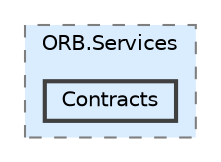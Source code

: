 digraph "Contracts"
{
 // INTERACTIVE_SVG=YES
 // LATEX_PDF_SIZE
  bgcolor="transparent";
  edge [fontname=Helvetica,fontsize=10,labelfontname=Helvetica,labelfontsize=10];
  node [fontname=Helvetica,fontsize=10,shape=box,height=0.2,width=0.4];
  compound=true
  subgraph clusterdir_426c0b8eb4a3d92a07b0d092be9707ae {
    graph [ bgcolor="#daedff", pencolor="grey50", label="ORB.Services", fontname=Helvetica,fontsize=10 style="filled,dashed", URL="dir_426c0b8eb4a3d92a07b0d092be9707ae.html",tooltip=""]
  dir_c729878e0c9e793b9d41d714d8f7da45 [label="Contracts", fillcolor="#daedff", color="grey25", style="filled,bold", URL="dir_c729878e0c9e793b9d41d714d8f7da45.html",tooltip=""];
  }
}
